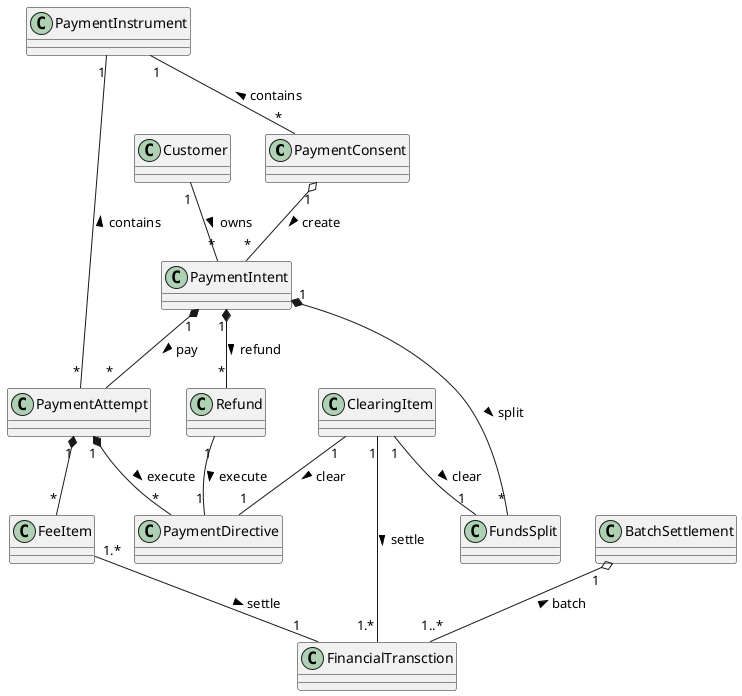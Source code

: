 @startuml



PaymentConsent "1" o-- "*" PaymentIntent: > create
PaymentIntent "1" *-- "*" PaymentAttempt: > pay
PaymentInstrument "1" -- "*" PaymentAttempt: < contains
PaymentInstrument "1" -- "*" PaymentConsent: < contains
Customer "1" -- "*" PaymentIntent : > owns
PaymentAttempt "1" *-- "*" PaymentDirective: > execute
PaymentIntent "1" *-- "*" Refund: > refund
Refund "1" -- "1" PaymentDirective: > execute

PaymentIntent "1" *-- "*" FundsSplit: > split

ClearingItem "1" -- "1" PaymentDirective:> clear
ClearingItem "1" -- "1" FundsSplit:> clear
PaymentAttempt "1" *-- "*" FeeItem
ClearingItem "1" -- "1.*" FinancialTransction: > settle
FeeItem "1.*" -- "1" FinancialTransction: > settle
BatchSettlement "1" o-- "1..*" FinancialTransction: < batch

@enduml